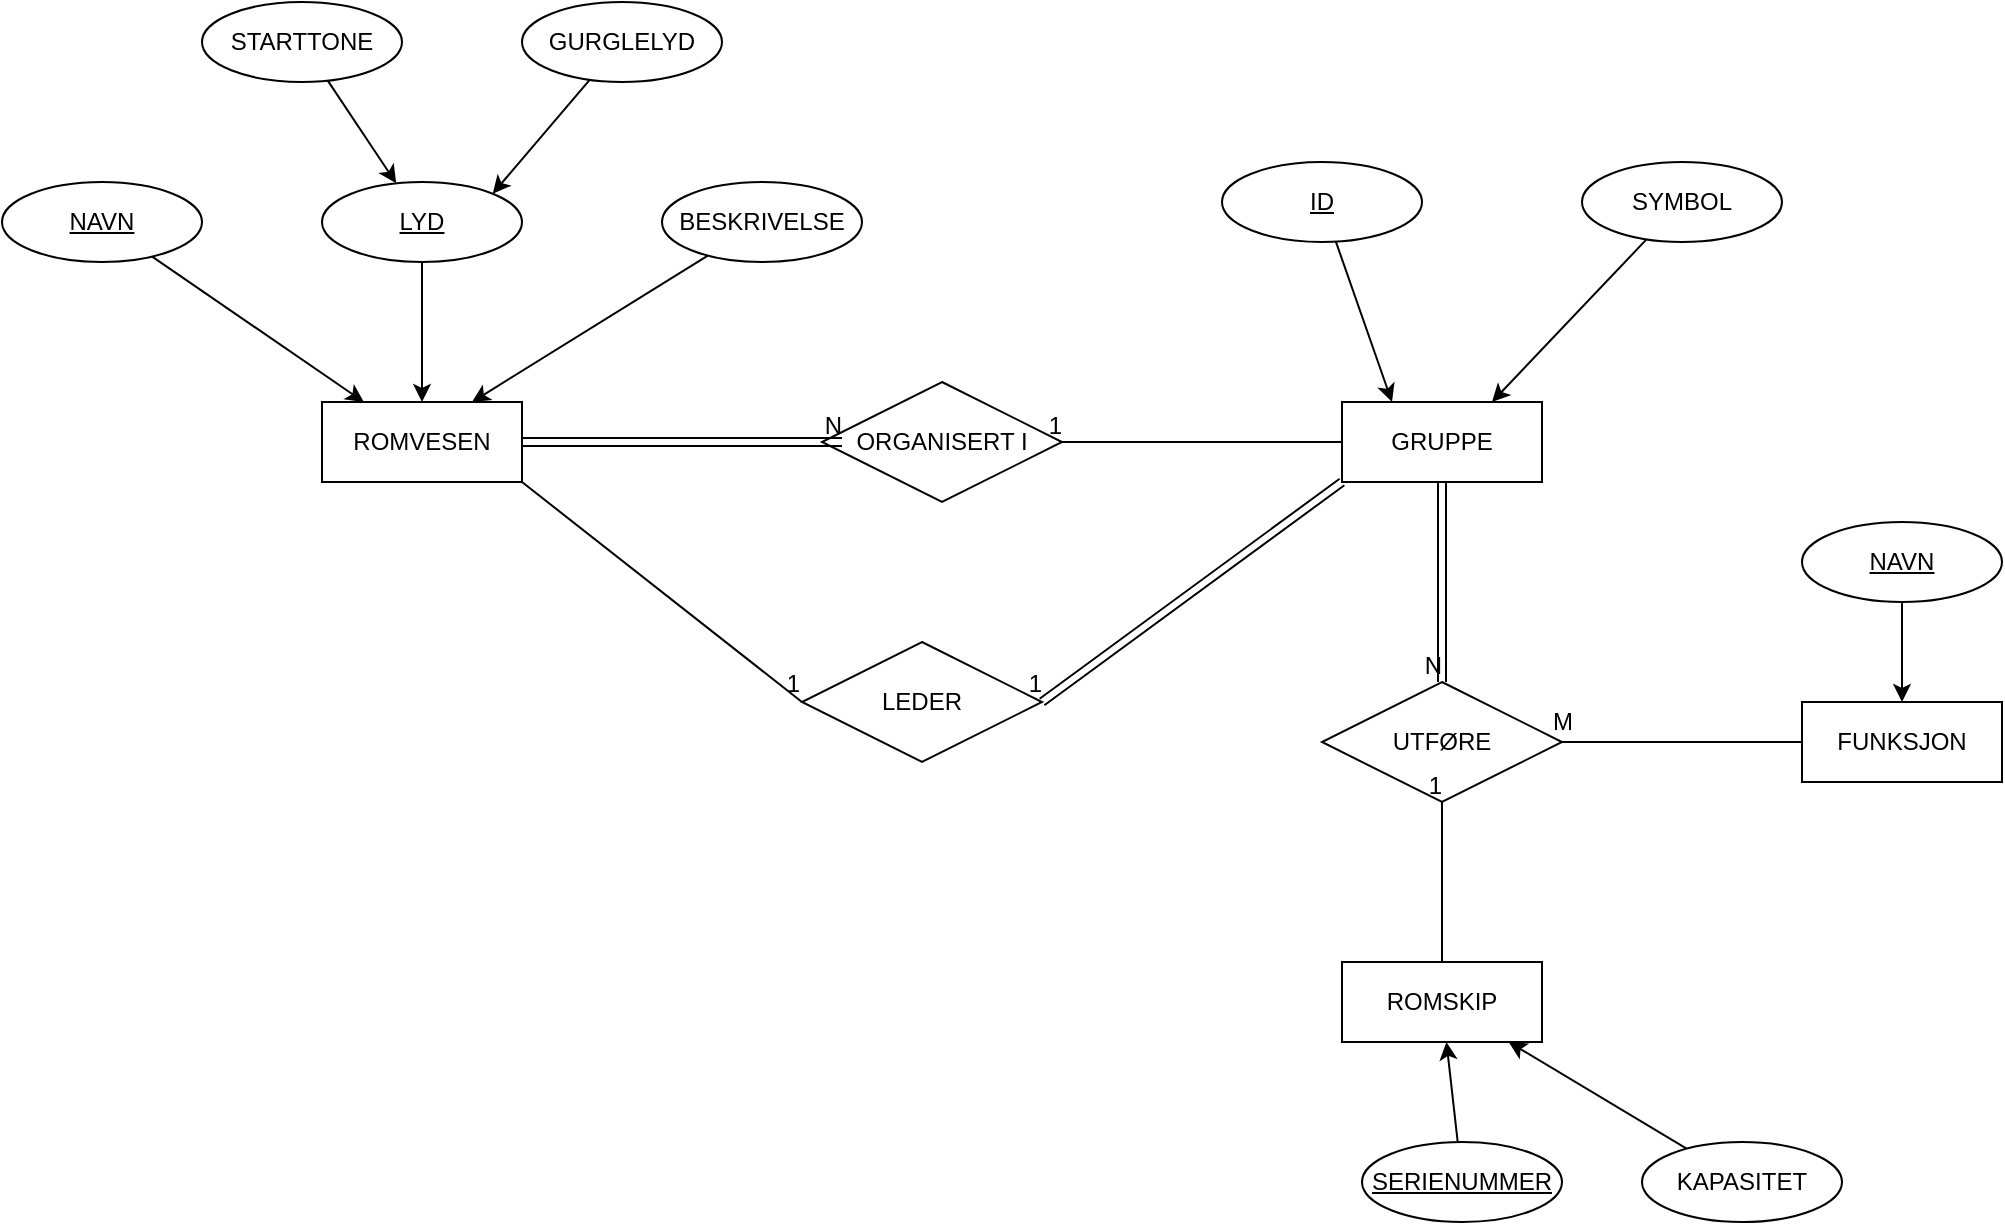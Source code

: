 <mxfile>
    <diagram id="VlD6d0WOx8RjL2Xe5743" name="Page-1">
        <mxGraphModel dx="1507" dy="907" grid="1" gridSize="10" guides="1" tooltips="1" connect="1" arrows="1" fold="1" page="0" pageScale="1" pageWidth="850" pageHeight="1100" math="0" shadow="0">
            <root>
                <mxCell id="0"/>
                <mxCell id="1" parent="0"/>
                <mxCell id="2" value="ROMVESEN" style="whiteSpace=wrap;html=1;align=center;" vertex="1" parent="1">
                    <mxGeometry x="370" y="440" width="100" height="40" as="geometry"/>
                </mxCell>
                <mxCell id="16" style="edgeStyle=none;html=1;" edge="1" parent="1" source="3" target="2">
                    <mxGeometry relative="1" as="geometry"/>
                </mxCell>
                <mxCell id="3" value="NAVN" style="ellipse;whiteSpace=wrap;html=1;align=center;fontStyle=4;" vertex="1" parent="1">
                    <mxGeometry x="210" y="330" width="100" height="40" as="geometry"/>
                </mxCell>
                <mxCell id="17" style="edgeStyle=none;html=1;entryX=0.5;entryY=0;entryDx=0;entryDy=0;" edge="1" parent="1" source="4" target="2">
                    <mxGeometry relative="1" as="geometry"/>
                </mxCell>
                <mxCell id="4" value="LYD" style="ellipse;whiteSpace=wrap;html=1;align=center;fontStyle=4;" vertex="1" parent="1">
                    <mxGeometry x="370" y="330" width="100" height="40" as="geometry"/>
                </mxCell>
                <mxCell id="14" style="edgeStyle=none;html=1;entryX=1;entryY=0;entryDx=0;entryDy=0;" edge="1" parent="1" source="5" target="4">
                    <mxGeometry relative="1" as="geometry"/>
                </mxCell>
                <mxCell id="5" value="GURGLELYD" style="ellipse;whiteSpace=wrap;html=1;align=center;" vertex="1" parent="1">
                    <mxGeometry x="470" y="240" width="100" height="40" as="geometry"/>
                </mxCell>
                <mxCell id="15" style="edgeStyle=none;html=1;" edge="1" parent="1" source="6" target="4">
                    <mxGeometry relative="1" as="geometry"/>
                </mxCell>
                <mxCell id="6" value="STARTTONE" style="ellipse;whiteSpace=wrap;html=1;align=center;" vertex="1" parent="1">
                    <mxGeometry x="310" y="240" width="100" height="40" as="geometry"/>
                </mxCell>
                <mxCell id="18" style="edgeStyle=none;html=1;entryX=0.75;entryY=0;entryDx=0;entryDy=0;" edge="1" parent="1" source="7" target="2">
                    <mxGeometry relative="1" as="geometry"/>
                </mxCell>
                <mxCell id="7" value="BESKRIVELSE" style="ellipse;whiteSpace=wrap;html=1;align=center;" vertex="1" parent="1">
                    <mxGeometry x="540" y="330" width="100" height="40" as="geometry"/>
                </mxCell>
                <mxCell id="8" value="GRUPPE" style="whiteSpace=wrap;html=1;align=center;" vertex="1" parent="1">
                    <mxGeometry x="880" y="440" width="100" height="40" as="geometry"/>
                </mxCell>
                <mxCell id="9" value="ORGANISERT I" style="shape=rhombus;perimeter=rhombusPerimeter;whiteSpace=wrap;html=1;align=center;" vertex="1" parent="1">
                    <mxGeometry x="620" y="430" width="120" height="60" as="geometry"/>
                </mxCell>
                <mxCell id="10" value="" style="shape=link;html=1;rounded=0;exitX=1;exitY=0.5;exitDx=0;exitDy=0;" edge="1" parent="1" source="2">
                    <mxGeometry relative="1" as="geometry">
                        <mxPoint x="640" y="460" as="sourcePoint"/>
                        <mxPoint x="630" y="460" as="targetPoint"/>
                    </mxGeometry>
                </mxCell>
                <mxCell id="11" value="N" style="resizable=0;html=1;align=right;verticalAlign=bottom;" connectable="0" vertex="1" parent="10">
                    <mxGeometry x="1" relative="1" as="geometry"/>
                </mxCell>
                <mxCell id="12" value="" style="endArrow=none;html=1;rounded=0;exitX=0;exitY=0.5;exitDx=0;exitDy=0;" edge="1" parent="1" source="8">
                    <mxGeometry relative="1" as="geometry">
                        <mxPoint x="640" y="460" as="sourcePoint"/>
                        <mxPoint x="740" y="460" as="targetPoint"/>
                    </mxGeometry>
                </mxCell>
                <mxCell id="13" value="1" style="resizable=0;html=1;align=right;verticalAlign=bottom;" connectable="0" vertex="1" parent="12">
                    <mxGeometry x="1" relative="1" as="geometry"/>
                </mxCell>
                <mxCell id="21" style="edgeStyle=none;html=1;entryX=0.25;entryY=0;entryDx=0;entryDy=0;" edge="1" parent="1" source="19" target="8">
                    <mxGeometry relative="1" as="geometry"/>
                </mxCell>
                <mxCell id="19" value="ID" style="ellipse;whiteSpace=wrap;html=1;align=center;fontStyle=4;" vertex="1" parent="1">
                    <mxGeometry x="820" y="320" width="100" height="40" as="geometry"/>
                </mxCell>
                <mxCell id="22" style="edgeStyle=none;html=1;entryX=0.75;entryY=0;entryDx=0;entryDy=0;" edge="1" parent="1" source="20" target="8">
                    <mxGeometry relative="1" as="geometry">
                        <mxPoint x="1030" y="410" as="targetPoint"/>
                    </mxGeometry>
                </mxCell>
                <mxCell id="20" value="SYMBOL" style="ellipse;whiteSpace=wrap;html=1;align=center;" vertex="1" parent="1">
                    <mxGeometry x="1000" y="320" width="100" height="40" as="geometry"/>
                </mxCell>
                <mxCell id="23" value="LEDER" style="shape=rhombus;perimeter=rhombusPerimeter;whiteSpace=wrap;html=1;align=center;" vertex="1" parent="1">
                    <mxGeometry x="610" y="560" width="120" height="60" as="geometry"/>
                </mxCell>
                <mxCell id="24" value="" style="endArrow=none;html=1;rounded=0;exitX=1;exitY=1;exitDx=0;exitDy=0;entryX=0;entryY=0.5;entryDx=0;entryDy=0;" edge="1" parent="1" source="2" target="23">
                    <mxGeometry relative="1" as="geometry">
                        <mxPoint x="640" y="460" as="sourcePoint"/>
                        <mxPoint x="800" y="460" as="targetPoint"/>
                    </mxGeometry>
                </mxCell>
                <mxCell id="25" value="1" style="resizable=0;html=1;align=right;verticalAlign=bottom;" connectable="0" vertex="1" parent="24">
                    <mxGeometry x="1" relative="1" as="geometry"/>
                </mxCell>
                <mxCell id="26" value="" style="shape=link;html=1;rounded=0;entryX=1;entryY=0.5;entryDx=0;entryDy=0;exitX=0;exitY=1;exitDx=0;exitDy=0;" edge="1" parent="1" source="8" target="23">
                    <mxGeometry relative="1" as="geometry">
                        <mxPoint x="640" y="460" as="sourcePoint"/>
                        <mxPoint x="800" y="460" as="targetPoint"/>
                    </mxGeometry>
                </mxCell>
                <mxCell id="27" value="1" style="resizable=0;html=1;align=right;verticalAlign=bottom;" connectable="0" vertex="1" parent="26">
                    <mxGeometry x="1" relative="1" as="geometry"/>
                </mxCell>
                <mxCell id="28" value="UTFØRE" style="shape=rhombus;perimeter=rhombusPerimeter;whiteSpace=wrap;html=1;align=center;" vertex="1" parent="1">
                    <mxGeometry x="870" y="580" width="120" height="60" as="geometry"/>
                </mxCell>
                <mxCell id="29" value="ROMSKIP" style="whiteSpace=wrap;html=1;align=center;" vertex="1" parent="1">
                    <mxGeometry x="880" y="720" width="100" height="40" as="geometry"/>
                </mxCell>
                <mxCell id="30" value="FUNKSJON" style="whiteSpace=wrap;html=1;align=center;" vertex="1" parent="1">
                    <mxGeometry x="1110" y="590" width="100" height="40" as="geometry"/>
                </mxCell>
                <mxCell id="32" style="edgeStyle=none;html=1;" edge="1" parent="1" source="31" target="30">
                    <mxGeometry relative="1" as="geometry"/>
                </mxCell>
                <mxCell id="31" value="NAVN" style="ellipse;whiteSpace=wrap;html=1;align=center;fontStyle=4;" vertex="1" parent="1">
                    <mxGeometry x="1110" y="500" width="100" height="40" as="geometry"/>
                </mxCell>
                <mxCell id="34" style="edgeStyle=none;html=1;" edge="1" parent="1" source="33" target="29">
                    <mxGeometry relative="1" as="geometry"/>
                </mxCell>
                <mxCell id="33" value="SERIENUMMER" style="ellipse;whiteSpace=wrap;html=1;align=center;fontStyle=4;" vertex="1" parent="1">
                    <mxGeometry x="890" y="810" width="100" height="40" as="geometry"/>
                </mxCell>
                <mxCell id="36" style="edgeStyle=none;html=1;" edge="1" parent="1" source="35" target="29">
                    <mxGeometry relative="1" as="geometry"/>
                </mxCell>
                <mxCell id="35" value="KAPASITET" style="ellipse;whiteSpace=wrap;html=1;align=center;" vertex="1" parent="1">
                    <mxGeometry x="1030" y="810" width="100" height="40" as="geometry"/>
                </mxCell>
                <mxCell id="37" value="" style="shape=link;html=1;rounded=0;entryX=0.5;entryY=0;entryDx=0;entryDy=0;exitX=0.5;exitY=1;exitDx=0;exitDy=0;" edge="1" parent="1" source="8" target="28">
                    <mxGeometry relative="1" as="geometry">
                        <mxPoint x="640" y="460" as="sourcePoint"/>
                        <mxPoint x="800" y="460" as="targetPoint"/>
                    </mxGeometry>
                </mxCell>
                <mxCell id="38" value="N" style="resizable=0;html=1;align=right;verticalAlign=bottom;" connectable="0" vertex="1" parent="37">
                    <mxGeometry x="1" relative="1" as="geometry"/>
                </mxCell>
                <mxCell id="39" value="" style="endArrow=none;html=1;rounded=0;entryX=0;entryY=0.5;entryDx=0;entryDy=0;exitX=1;exitY=0.5;exitDx=0;exitDy=0;" edge="1" parent="1" source="28" target="30">
                    <mxGeometry relative="1" as="geometry">
                        <mxPoint x="640" y="460" as="sourcePoint"/>
                        <mxPoint x="800" y="460" as="targetPoint"/>
                    </mxGeometry>
                </mxCell>
                <mxCell id="40" value="M" style="text;html=1;align=center;verticalAlign=middle;resizable=0;points=[];autosize=1;strokeColor=none;fillColor=none;" vertex="1" parent="1">
                    <mxGeometry x="975" y="585" width="30" height="30" as="geometry"/>
                </mxCell>
                <mxCell id="41" value="" style="endArrow=none;html=1;rounded=0;entryX=0.5;entryY=1;entryDx=0;entryDy=0;" edge="1" parent="1" source="29" target="28">
                    <mxGeometry relative="1" as="geometry">
                        <mxPoint x="640" y="460" as="sourcePoint"/>
                        <mxPoint x="800" y="460" as="targetPoint"/>
                    </mxGeometry>
                </mxCell>
                <mxCell id="42" value="1" style="resizable=0;html=1;align=right;verticalAlign=bottom;" connectable="0" vertex="1" parent="41">
                    <mxGeometry x="1" relative="1" as="geometry"/>
                </mxCell>
            </root>
        </mxGraphModel>
    </diagram>
</mxfile>